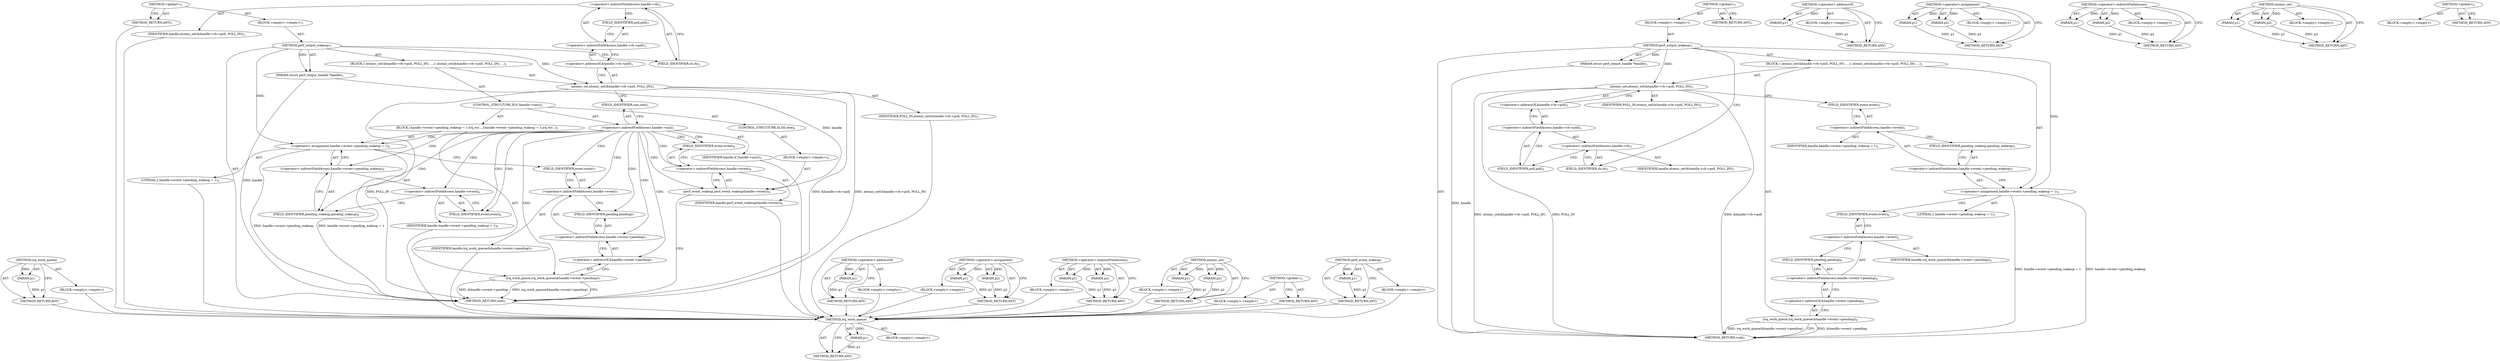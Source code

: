digraph "&lt;global&gt;" {
vulnerable_82 [label=<(METHOD,irq_work_queue)>];
vulnerable_83 [label=<(PARAM,p1)>];
vulnerable_84 [label=<(BLOCK,&lt;empty&gt;,&lt;empty&gt;)>];
vulnerable_85 [label=<(METHOD_RETURN,ANY)>];
vulnerable_6 [label=<(METHOD,&lt;global&gt;)<SUB>1</SUB>>];
vulnerable_7 [label=<(BLOCK,&lt;empty&gt;,&lt;empty&gt;)<SUB>1</SUB>>];
vulnerable_8 [label=<(METHOD,perf_output_wakeup)<SUB>1</SUB>>];
vulnerable_9 [label=<(PARAM,struct perf_output_handle *handle)<SUB>1</SUB>>];
vulnerable_10 [label=<(BLOCK,{
 	atomic_set(&amp;handle-&gt;rb-&gt;poll, POLL_IN);
 
	...,{
 	atomic_set(&amp;handle-&gt;rb-&gt;poll, POLL_IN);
 
	...)<SUB>2</SUB>>];
vulnerable_11 [label=<(atomic_set,atomic_set(&amp;handle-&gt;rb-&gt;poll, POLL_IN))<SUB>3</SUB>>];
vulnerable_12 [label=<(&lt;operator&gt;.addressOf,&amp;handle-&gt;rb-&gt;poll)<SUB>3</SUB>>];
vulnerable_13 [label=<(&lt;operator&gt;.indirectFieldAccess,handle-&gt;rb-&gt;poll)<SUB>3</SUB>>];
vulnerable_14 [label=<(&lt;operator&gt;.indirectFieldAccess,handle-&gt;rb)<SUB>3</SUB>>];
vulnerable_15 [label=<(IDENTIFIER,handle,atomic_set(&amp;handle-&gt;rb-&gt;poll, POLL_IN))<SUB>3</SUB>>];
vulnerable_16 [label=<(FIELD_IDENTIFIER,rb,rb)<SUB>3</SUB>>];
vulnerable_17 [label=<(FIELD_IDENTIFIER,poll,poll)<SUB>3</SUB>>];
vulnerable_18 [label=<(IDENTIFIER,POLL_IN,atomic_set(&amp;handle-&gt;rb-&gt;poll, POLL_IN))<SUB>3</SUB>>];
vulnerable_19 [label=<(CONTROL_STRUCTURE,IF,if (handle-&gt;nmi))<SUB>5</SUB>>];
vulnerable_20 [label=<(&lt;operator&gt;.indirectFieldAccess,handle-&gt;nmi)<SUB>5</SUB>>];
vulnerable_21 [label=<(IDENTIFIER,handle,if (handle-&gt;nmi))<SUB>5</SUB>>];
vulnerable_22 [label=<(FIELD_IDENTIFIER,nmi,nmi)<SUB>5</SUB>>];
vulnerable_23 [label=<(BLOCK,{
		handle-&gt;event-&gt;pending_wakeup = 1;
		irq_wo...,{
		handle-&gt;event-&gt;pending_wakeup = 1;
		irq_wo...)<SUB>5</SUB>>];
vulnerable_24 [label=<(&lt;operator&gt;.assignment,handle-&gt;event-&gt;pending_wakeup = 1)<SUB>6</SUB>>];
vulnerable_25 [label=<(&lt;operator&gt;.indirectFieldAccess,handle-&gt;event-&gt;pending_wakeup)<SUB>6</SUB>>];
vulnerable_26 [label=<(&lt;operator&gt;.indirectFieldAccess,handle-&gt;event)<SUB>6</SUB>>];
vulnerable_27 [label=<(IDENTIFIER,handle,handle-&gt;event-&gt;pending_wakeup = 1)<SUB>6</SUB>>];
vulnerable_28 [label=<(FIELD_IDENTIFIER,event,event)<SUB>6</SUB>>];
vulnerable_29 [label=<(FIELD_IDENTIFIER,pending_wakeup,pending_wakeup)<SUB>6</SUB>>];
vulnerable_30 [label=<(LITERAL,1,handle-&gt;event-&gt;pending_wakeup = 1)<SUB>6</SUB>>];
vulnerable_31 [label=<(irq_work_queue,irq_work_queue(&amp;handle-&gt;event-&gt;pending))<SUB>7</SUB>>];
vulnerable_32 [label=<(&lt;operator&gt;.addressOf,&amp;handle-&gt;event-&gt;pending)<SUB>7</SUB>>];
vulnerable_33 [label=<(&lt;operator&gt;.indirectFieldAccess,handle-&gt;event-&gt;pending)<SUB>7</SUB>>];
vulnerable_34 [label=<(&lt;operator&gt;.indirectFieldAccess,handle-&gt;event)<SUB>7</SUB>>];
vulnerable_35 [label=<(IDENTIFIER,handle,irq_work_queue(&amp;handle-&gt;event-&gt;pending))<SUB>7</SUB>>];
vulnerable_36 [label=<(FIELD_IDENTIFIER,event,event)<SUB>7</SUB>>];
vulnerable_37 [label=<(FIELD_IDENTIFIER,pending,pending)<SUB>7</SUB>>];
vulnerable_38 [label=<(CONTROL_STRUCTURE,ELSE,else)<SUB>9</SUB>>];
vulnerable_39 [label=<(BLOCK,&lt;empty&gt;,&lt;empty&gt;)<SUB>9</SUB>>];
vulnerable_40 [label=<(perf_event_wakeup,perf_event_wakeup(handle-&gt;event))<SUB>9</SUB>>];
vulnerable_41 [label=<(&lt;operator&gt;.indirectFieldAccess,handle-&gt;event)<SUB>9</SUB>>];
vulnerable_42 [label=<(IDENTIFIER,handle,perf_event_wakeup(handle-&gt;event))<SUB>9</SUB>>];
vulnerable_43 [label=<(FIELD_IDENTIFIER,event,event)<SUB>9</SUB>>];
vulnerable_44 [label=<(METHOD_RETURN,void)<SUB>1</SUB>>];
vulnerable_46 [label=<(METHOD_RETURN,ANY)<SUB>1</SUB>>];
vulnerable_68 [label=<(METHOD,&lt;operator&gt;.addressOf)>];
vulnerable_69 [label=<(PARAM,p1)>];
vulnerable_70 [label=<(BLOCK,&lt;empty&gt;,&lt;empty&gt;)>];
vulnerable_71 [label=<(METHOD_RETURN,ANY)>];
vulnerable_77 [label=<(METHOD,&lt;operator&gt;.assignment)>];
vulnerable_78 [label=<(PARAM,p1)>];
vulnerable_79 [label=<(PARAM,p2)>];
vulnerable_80 [label=<(BLOCK,&lt;empty&gt;,&lt;empty&gt;)>];
vulnerable_81 [label=<(METHOD_RETURN,ANY)>];
vulnerable_72 [label=<(METHOD,&lt;operator&gt;.indirectFieldAccess)>];
vulnerable_73 [label=<(PARAM,p1)>];
vulnerable_74 [label=<(PARAM,p2)>];
vulnerable_75 [label=<(BLOCK,&lt;empty&gt;,&lt;empty&gt;)>];
vulnerable_76 [label=<(METHOD_RETURN,ANY)>];
vulnerable_63 [label=<(METHOD,atomic_set)>];
vulnerable_64 [label=<(PARAM,p1)>];
vulnerable_65 [label=<(PARAM,p2)>];
vulnerable_66 [label=<(BLOCK,&lt;empty&gt;,&lt;empty&gt;)>];
vulnerable_67 [label=<(METHOD_RETURN,ANY)>];
vulnerable_57 [label=<(METHOD,&lt;global&gt;)<SUB>1</SUB>>];
vulnerable_58 [label=<(BLOCK,&lt;empty&gt;,&lt;empty&gt;)>];
vulnerable_59 [label=<(METHOD_RETURN,ANY)>];
vulnerable_86 [label=<(METHOD,perf_event_wakeup)>];
vulnerable_87 [label=<(PARAM,p1)>];
vulnerable_88 [label=<(BLOCK,&lt;empty&gt;,&lt;empty&gt;)>];
vulnerable_89 [label=<(METHOD_RETURN,ANY)>];
fixed_71 [label=<(METHOD,irq_work_queue)>];
fixed_72 [label=<(PARAM,p1)>];
fixed_73 [label=<(BLOCK,&lt;empty&gt;,&lt;empty&gt;)>];
fixed_74 [label=<(METHOD_RETURN,ANY)>];
fixed_6 [label=<(METHOD,&lt;global&gt;)<SUB>1</SUB>>];
fixed_7 [label=<(BLOCK,&lt;empty&gt;,&lt;empty&gt;)<SUB>1</SUB>>];
fixed_8 [label=<(METHOD,perf_output_wakeup)<SUB>1</SUB>>];
fixed_9 [label=<(PARAM,struct perf_output_handle *handle)<SUB>1</SUB>>];
fixed_10 [label=<(BLOCK,{
 	atomic_set(&amp;handle-&gt;rb-&gt;poll, POLL_IN);
 
	...,{
 	atomic_set(&amp;handle-&gt;rb-&gt;poll, POLL_IN);
 
	...)<SUB>2</SUB>>];
fixed_11 [label=<(atomic_set,atomic_set(&amp;handle-&gt;rb-&gt;poll, POLL_IN))<SUB>3</SUB>>];
fixed_12 [label=<(&lt;operator&gt;.addressOf,&amp;handle-&gt;rb-&gt;poll)<SUB>3</SUB>>];
fixed_13 [label=<(&lt;operator&gt;.indirectFieldAccess,handle-&gt;rb-&gt;poll)<SUB>3</SUB>>];
fixed_14 [label=<(&lt;operator&gt;.indirectFieldAccess,handle-&gt;rb)<SUB>3</SUB>>];
fixed_15 [label=<(IDENTIFIER,handle,atomic_set(&amp;handle-&gt;rb-&gt;poll, POLL_IN))<SUB>3</SUB>>];
fixed_16 [label=<(FIELD_IDENTIFIER,rb,rb)<SUB>3</SUB>>];
fixed_17 [label=<(FIELD_IDENTIFIER,poll,poll)<SUB>3</SUB>>];
fixed_18 [label=<(IDENTIFIER,POLL_IN,atomic_set(&amp;handle-&gt;rb-&gt;poll, POLL_IN))<SUB>3</SUB>>];
fixed_19 [label=<(&lt;operator&gt;.assignment,handle-&gt;event-&gt;pending_wakeup = 1)<SUB>5</SUB>>];
fixed_20 [label=<(&lt;operator&gt;.indirectFieldAccess,handle-&gt;event-&gt;pending_wakeup)<SUB>5</SUB>>];
fixed_21 [label=<(&lt;operator&gt;.indirectFieldAccess,handle-&gt;event)<SUB>5</SUB>>];
fixed_22 [label=<(IDENTIFIER,handle,handle-&gt;event-&gt;pending_wakeup = 1)<SUB>5</SUB>>];
fixed_23 [label=<(FIELD_IDENTIFIER,event,event)<SUB>5</SUB>>];
fixed_24 [label=<(FIELD_IDENTIFIER,pending_wakeup,pending_wakeup)<SUB>5</SUB>>];
fixed_25 [label=<(LITERAL,1,handle-&gt;event-&gt;pending_wakeup = 1)<SUB>5</SUB>>];
fixed_26 [label=<(irq_work_queue,irq_work_queue(&amp;handle-&gt;event-&gt;pending))<SUB>6</SUB>>];
fixed_27 [label=<(&lt;operator&gt;.addressOf,&amp;handle-&gt;event-&gt;pending)<SUB>6</SUB>>];
fixed_28 [label=<(&lt;operator&gt;.indirectFieldAccess,handle-&gt;event-&gt;pending)<SUB>6</SUB>>];
fixed_29 [label=<(&lt;operator&gt;.indirectFieldAccess,handle-&gt;event)<SUB>6</SUB>>];
fixed_30 [label=<(IDENTIFIER,handle,irq_work_queue(&amp;handle-&gt;event-&gt;pending))<SUB>6</SUB>>];
fixed_31 [label=<(FIELD_IDENTIFIER,event,event)<SUB>6</SUB>>];
fixed_32 [label=<(FIELD_IDENTIFIER,pending,pending)<SUB>6</SUB>>];
fixed_33 [label=<(METHOD_RETURN,void)<SUB>1</SUB>>];
fixed_35 [label=<(METHOD_RETURN,ANY)<SUB>1</SUB>>];
fixed_57 [label=<(METHOD,&lt;operator&gt;.addressOf)>];
fixed_58 [label=<(PARAM,p1)>];
fixed_59 [label=<(BLOCK,&lt;empty&gt;,&lt;empty&gt;)>];
fixed_60 [label=<(METHOD_RETURN,ANY)>];
fixed_66 [label=<(METHOD,&lt;operator&gt;.assignment)>];
fixed_67 [label=<(PARAM,p1)>];
fixed_68 [label=<(PARAM,p2)>];
fixed_69 [label=<(BLOCK,&lt;empty&gt;,&lt;empty&gt;)>];
fixed_70 [label=<(METHOD_RETURN,ANY)>];
fixed_61 [label=<(METHOD,&lt;operator&gt;.indirectFieldAccess)>];
fixed_62 [label=<(PARAM,p1)>];
fixed_63 [label=<(PARAM,p2)>];
fixed_64 [label=<(BLOCK,&lt;empty&gt;,&lt;empty&gt;)>];
fixed_65 [label=<(METHOD_RETURN,ANY)>];
fixed_52 [label=<(METHOD,atomic_set)>];
fixed_53 [label=<(PARAM,p1)>];
fixed_54 [label=<(PARAM,p2)>];
fixed_55 [label=<(BLOCK,&lt;empty&gt;,&lt;empty&gt;)>];
fixed_56 [label=<(METHOD_RETURN,ANY)>];
fixed_46 [label=<(METHOD,&lt;global&gt;)<SUB>1</SUB>>];
fixed_47 [label=<(BLOCK,&lt;empty&gt;,&lt;empty&gt;)>];
fixed_48 [label=<(METHOD_RETURN,ANY)>];
vulnerable_82 -> vulnerable_83  [key=0, label="AST: "];
vulnerable_82 -> vulnerable_83  [key=1, label="DDG: "];
vulnerable_82 -> vulnerable_84  [key=0, label="AST: "];
vulnerable_82 -> vulnerable_85  [key=0, label="AST: "];
vulnerable_82 -> vulnerable_85  [key=1, label="CFG: "];
vulnerable_83 -> vulnerable_85  [key=0, label="DDG: p1"];
vulnerable_84 -> fixed_71  [key=0];
vulnerable_85 -> fixed_71  [key=0];
vulnerable_6 -> vulnerable_7  [key=0, label="AST: "];
vulnerable_6 -> vulnerable_46  [key=0, label="AST: "];
vulnerable_6 -> vulnerable_46  [key=1, label="CFG: "];
vulnerable_7 -> vulnerable_8  [key=0, label="AST: "];
vulnerable_8 -> vulnerable_9  [key=0, label="AST: "];
vulnerable_8 -> vulnerable_9  [key=1, label="DDG: "];
vulnerable_8 -> vulnerable_10  [key=0, label="AST: "];
vulnerable_8 -> vulnerable_44  [key=0, label="AST: "];
vulnerable_8 -> vulnerable_16  [key=0, label="CFG: "];
vulnerable_8 -> vulnerable_11  [key=0, label="DDG: "];
vulnerable_8 -> vulnerable_24  [key=0, label="DDG: "];
vulnerable_9 -> vulnerable_44  [key=0, label="DDG: handle"];
vulnerable_9 -> vulnerable_40  [key=0, label="DDG: handle"];
vulnerable_10 -> vulnerable_11  [key=0, label="AST: "];
vulnerable_10 -> vulnerable_19  [key=0, label="AST: "];
vulnerable_11 -> vulnerable_12  [key=0, label="AST: "];
vulnerable_11 -> vulnerable_18  [key=0, label="AST: "];
vulnerable_11 -> vulnerable_22  [key=0, label="CFG: "];
vulnerable_11 -> vulnerable_44  [key=0, label="DDG: &amp;handle-&gt;rb-&gt;poll"];
vulnerable_11 -> vulnerable_44  [key=1, label="DDG: atomic_set(&amp;handle-&gt;rb-&gt;poll, POLL_IN)"];
vulnerable_11 -> vulnerable_44  [key=2, label="DDG: POLL_IN"];
vulnerable_12 -> vulnerable_13  [key=0, label="AST: "];
vulnerable_12 -> vulnerable_11  [key=0, label="CFG: "];
vulnerable_13 -> vulnerable_14  [key=0, label="AST: "];
vulnerable_13 -> vulnerable_17  [key=0, label="AST: "];
vulnerable_13 -> vulnerable_12  [key=0, label="CFG: "];
vulnerable_14 -> vulnerable_15  [key=0, label="AST: "];
vulnerable_14 -> vulnerable_16  [key=0, label="AST: "];
vulnerable_14 -> vulnerable_17  [key=0, label="CFG: "];
vulnerable_15 -> fixed_71  [key=0];
vulnerable_16 -> vulnerable_14  [key=0, label="CFG: "];
vulnerable_17 -> vulnerable_13  [key=0, label="CFG: "];
vulnerable_18 -> fixed_71  [key=0];
vulnerable_19 -> vulnerable_20  [key=0, label="AST: "];
vulnerable_19 -> vulnerable_23  [key=0, label="AST: "];
vulnerable_19 -> vulnerable_38  [key=0, label="AST: "];
vulnerable_20 -> vulnerable_21  [key=0, label="AST: "];
vulnerable_20 -> vulnerable_22  [key=0, label="AST: "];
vulnerable_20 -> vulnerable_28  [key=0, label="CFG: "];
vulnerable_20 -> vulnerable_28  [key=1, label="CDG: "];
vulnerable_20 -> vulnerable_43  [key=0, label="CFG: "];
vulnerable_20 -> vulnerable_43  [key=1, label="CDG: "];
vulnerable_20 -> vulnerable_40  [key=0, label="CDG: "];
vulnerable_20 -> vulnerable_24  [key=0, label="CDG: "];
vulnerable_20 -> vulnerable_29  [key=0, label="CDG: "];
vulnerable_20 -> vulnerable_34  [key=0, label="CDG: "];
vulnerable_20 -> vulnerable_32  [key=0, label="CDG: "];
vulnerable_20 -> vulnerable_33  [key=0, label="CDG: "];
vulnerable_20 -> vulnerable_26  [key=0, label="CDG: "];
vulnerable_20 -> vulnerable_36  [key=0, label="CDG: "];
vulnerable_20 -> vulnerable_37  [key=0, label="CDG: "];
vulnerable_20 -> vulnerable_25  [key=0, label="CDG: "];
vulnerable_20 -> vulnerable_41  [key=0, label="CDG: "];
vulnerable_20 -> vulnerable_31  [key=0, label="CDG: "];
vulnerable_21 -> fixed_71  [key=0];
vulnerable_22 -> vulnerable_20  [key=0, label="CFG: "];
vulnerable_23 -> vulnerable_24  [key=0, label="AST: "];
vulnerable_23 -> vulnerable_31  [key=0, label="AST: "];
vulnerable_24 -> vulnerable_25  [key=0, label="AST: "];
vulnerable_24 -> vulnerable_30  [key=0, label="AST: "];
vulnerable_24 -> vulnerable_36  [key=0, label="CFG: "];
vulnerable_24 -> vulnerable_44  [key=0, label="DDG: handle-&gt;event-&gt;pending_wakeup"];
vulnerable_24 -> vulnerable_44  [key=1, label="DDG: handle-&gt;event-&gt;pending_wakeup = 1"];
vulnerable_25 -> vulnerable_26  [key=0, label="AST: "];
vulnerable_25 -> vulnerable_29  [key=0, label="AST: "];
vulnerable_25 -> vulnerable_24  [key=0, label="CFG: "];
vulnerable_26 -> vulnerable_27  [key=0, label="AST: "];
vulnerable_26 -> vulnerable_28  [key=0, label="AST: "];
vulnerable_26 -> vulnerable_29  [key=0, label="CFG: "];
vulnerable_27 -> fixed_71  [key=0];
vulnerable_28 -> vulnerable_26  [key=0, label="CFG: "];
vulnerable_29 -> vulnerable_25  [key=0, label="CFG: "];
vulnerable_30 -> fixed_71  [key=0];
vulnerable_31 -> vulnerable_32  [key=0, label="AST: "];
vulnerable_31 -> vulnerable_44  [key=0, label="CFG: "];
vulnerable_31 -> vulnerable_44  [key=1, label="DDG: &amp;handle-&gt;event-&gt;pending"];
vulnerable_31 -> vulnerable_44  [key=2, label="DDG: irq_work_queue(&amp;handle-&gt;event-&gt;pending)"];
vulnerable_32 -> vulnerable_33  [key=0, label="AST: "];
vulnerable_32 -> vulnerable_31  [key=0, label="CFG: "];
vulnerable_33 -> vulnerable_34  [key=0, label="AST: "];
vulnerable_33 -> vulnerable_37  [key=0, label="AST: "];
vulnerable_33 -> vulnerable_32  [key=0, label="CFG: "];
vulnerable_34 -> vulnerable_35  [key=0, label="AST: "];
vulnerable_34 -> vulnerable_36  [key=0, label="AST: "];
vulnerable_34 -> vulnerable_37  [key=0, label="CFG: "];
vulnerable_35 -> fixed_71  [key=0];
vulnerable_36 -> vulnerable_34  [key=0, label="CFG: "];
vulnerable_37 -> vulnerable_33  [key=0, label="CFG: "];
vulnerable_38 -> vulnerable_39  [key=0, label="AST: "];
vulnerable_39 -> vulnerable_40  [key=0, label="AST: "];
vulnerable_40 -> vulnerable_41  [key=0, label="AST: "];
vulnerable_40 -> vulnerable_44  [key=0, label="CFG: "];
vulnerable_41 -> vulnerable_42  [key=0, label="AST: "];
vulnerable_41 -> vulnerable_43  [key=0, label="AST: "];
vulnerable_41 -> vulnerable_40  [key=0, label="CFG: "];
vulnerable_42 -> fixed_71  [key=0];
vulnerable_43 -> vulnerable_41  [key=0, label="CFG: "];
vulnerable_44 -> fixed_71  [key=0];
vulnerable_46 -> fixed_71  [key=0];
vulnerable_68 -> vulnerable_69  [key=0, label="AST: "];
vulnerable_68 -> vulnerable_69  [key=1, label="DDG: "];
vulnerable_68 -> vulnerable_70  [key=0, label="AST: "];
vulnerable_68 -> vulnerable_71  [key=0, label="AST: "];
vulnerable_68 -> vulnerable_71  [key=1, label="CFG: "];
vulnerable_69 -> vulnerable_71  [key=0, label="DDG: p1"];
vulnerable_70 -> fixed_71  [key=0];
vulnerable_71 -> fixed_71  [key=0];
vulnerable_77 -> vulnerable_78  [key=0, label="AST: "];
vulnerable_77 -> vulnerable_78  [key=1, label="DDG: "];
vulnerable_77 -> vulnerable_80  [key=0, label="AST: "];
vulnerable_77 -> vulnerable_79  [key=0, label="AST: "];
vulnerable_77 -> vulnerable_79  [key=1, label="DDG: "];
vulnerable_77 -> vulnerable_81  [key=0, label="AST: "];
vulnerable_77 -> vulnerable_81  [key=1, label="CFG: "];
vulnerable_78 -> vulnerable_81  [key=0, label="DDG: p1"];
vulnerable_79 -> vulnerable_81  [key=0, label="DDG: p2"];
vulnerable_80 -> fixed_71  [key=0];
vulnerable_81 -> fixed_71  [key=0];
vulnerable_72 -> vulnerable_73  [key=0, label="AST: "];
vulnerable_72 -> vulnerable_73  [key=1, label="DDG: "];
vulnerable_72 -> vulnerable_75  [key=0, label="AST: "];
vulnerable_72 -> vulnerable_74  [key=0, label="AST: "];
vulnerable_72 -> vulnerable_74  [key=1, label="DDG: "];
vulnerable_72 -> vulnerable_76  [key=0, label="AST: "];
vulnerable_72 -> vulnerable_76  [key=1, label="CFG: "];
vulnerable_73 -> vulnerable_76  [key=0, label="DDG: p1"];
vulnerable_74 -> vulnerable_76  [key=0, label="DDG: p2"];
vulnerable_75 -> fixed_71  [key=0];
vulnerable_76 -> fixed_71  [key=0];
vulnerable_63 -> vulnerable_64  [key=0, label="AST: "];
vulnerable_63 -> vulnerable_64  [key=1, label="DDG: "];
vulnerable_63 -> vulnerable_66  [key=0, label="AST: "];
vulnerable_63 -> vulnerable_65  [key=0, label="AST: "];
vulnerable_63 -> vulnerable_65  [key=1, label="DDG: "];
vulnerable_63 -> vulnerable_67  [key=0, label="AST: "];
vulnerable_63 -> vulnerable_67  [key=1, label="CFG: "];
vulnerable_64 -> vulnerable_67  [key=0, label="DDG: p1"];
vulnerable_65 -> vulnerable_67  [key=0, label="DDG: p2"];
vulnerable_66 -> fixed_71  [key=0];
vulnerable_67 -> fixed_71  [key=0];
vulnerable_57 -> vulnerable_58  [key=0, label="AST: "];
vulnerable_57 -> vulnerable_59  [key=0, label="AST: "];
vulnerable_57 -> vulnerable_59  [key=1, label="CFG: "];
vulnerable_58 -> fixed_71  [key=0];
vulnerable_59 -> fixed_71  [key=0];
vulnerable_86 -> vulnerable_87  [key=0, label="AST: "];
vulnerable_86 -> vulnerable_87  [key=1, label="DDG: "];
vulnerable_86 -> vulnerable_88  [key=0, label="AST: "];
vulnerable_86 -> vulnerable_89  [key=0, label="AST: "];
vulnerable_86 -> vulnerable_89  [key=1, label="CFG: "];
vulnerable_87 -> vulnerable_89  [key=0, label="DDG: p1"];
vulnerable_88 -> fixed_71  [key=0];
vulnerable_89 -> fixed_71  [key=0];
fixed_71 -> fixed_72  [key=0, label="AST: "];
fixed_71 -> fixed_72  [key=1, label="DDG: "];
fixed_71 -> fixed_73  [key=0, label="AST: "];
fixed_71 -> fixed_74  [key=0, label="AST: "];
fixed_71 -> fixed_74  [key=1, label="CFG: "];
fixed_72 -> fixed_74  [key=0, label="DDG: p1"];
fixed_6 -> fixed_7  [key=0, label="AST: "];
fixed_6 -> fixed_35  [key=0, label="AST: "];
fixed_6 -> fixed_35  [key=1, label="CFG: "];
fixed_7 -> fixed_8  [key=0, label="AST: "];
fixed_8 -> fixed_9  [key=0, label="AST: "];
fixed_8 -> fixed_9  [key=1, label="DDG: "];
fixed_8 -> fixed_10  [key=0, label="AST: "];
fixed_8 -> fixed_33  [key=0, label="AST: "];
fixed_8 -> fixed_16  [key=0, label="CFG: "];
fixed_8 -> fixed_19  [key=0, label="DDG: "];
fixed_8 -> fixed_11  [key=0, label="DDG: "];
fixed_9 -> fixed_33  [key=0, label="DDG: handle"];
fixed_10 -> fixed_11  [key=0, label="AST: "];
fixed_10 -> fixed_19  [key=0, label="AST: "];
fixed_10 -> fixed_26  [key=0, label="AST: "];
fixed_11 -> fixed_12  [key=0, label="AST: "];
fixed_11 -> fixed_18  [key=0, label="AST: "];
fixed_11 -> fixed_23  [key=0, label="CFG: "];
fixed_11 -> fixed_33  [key=0, label="DDG: &amp;handle-&gt;rb-&gt;poll"];
fixed_11 -> fixed_33  [key=1, label="DDG: atomic_set(&amp;handle-&gt;rb-&gt;poll, POLL_IN)"];
fixed_11 -> fixed_33  [key=2, label="DDG: POLL_IN"];
fixed_12 -> fixed_13  [key=0, label="AST: "];
fixed_12 -> fixed_11  [key=0, label="CFG: "];
fixed_13 -> fixed_14  [key=0, label="AST: "];
fixed_13 -> fixed_17  [key=0, label="AST: "];
fixed_13 -> fixed_12  [key=0, label="CFG: "];
fixed_14 -> fixed_15  [key=0, label="AST: "];
fixed_14 -> fixed_16  [key=0, label="AST: "];
fixed_14 -> fixed_17  [key=0, label="CFG: "];
fixed_16 -> fixed_14  [key=0, label="CFG: "];
fixed_17 -> fixed_13  [key=0, label="CFG: "];
fixed_19 -> fixed_20  [key=0, label="AST: "];
fixed_19 -> fixed_25  [key=0, label="AST: "];
fixed_19 -> fixed_31  [key=0, label="CFG: "];
fixed_19 -> fixed_33  [key=0, label="DDG: handle-&gt;event-&gt;pending_wakeup"];
fixed_19 -> fixed_33  [key=1, label="DDG: handle-&gt;event-&gt;pending_wakeup = 1"];
fixed_20 -> fixed_21  [key=0, label="AST: "];
fixed_20 -> fixed_24  [key=0, label="AST: "];
fixed_20 -> fixed_19  [key=0, label="CFG: "];
fixed_21 -> fixed_22  [key=0, label="AST: "];
fixed_21 -> fixed_23  [key=0, label="AST: "];
fixed_21 -> fixed_24  [key=0, label="CFG: "];
fixed_23 -> fixed_21  [key=0, label="CFG: "];
fixed_24 -> fixed_20  [key=0, label="CFG: "];
fixed_26 -> fixed_27  [key=0, label="AST: "];
fixed_26 -> fixed_33  [key=0, label="CFG: "];
fixed_26 -> fixed_33  [key=1, label="DDG: &amp;handle-&gt;event-&gt;pending"];
fixed_26 -> fixed_33  [key=2, label="DDG: irq_work_queue(&amp;handle-&gt;event-&gt;pending)"];
fixed_27 -> fixed_28  [key=0, label="AST: "];
fixed_27 -> fixed_26  [key=0, label="CFG: "];
fixed_28 -> fixed_29  [key=0, label="AST: "];
fixed_28 -> fixed_32  [key=0, label="AST: "];
fixed_28 -> fixed_27  [key=0, label="CFG: "];
fixed_29 -> fixed_30  [key=0, label="AST: "];
fixed_29 -> fixed_31  [key=0, label="AST: "];
fixed_29 -> fixed_32  [key=0, label="CFG: "];
fixed_31 -> fixed_29  [key=0, label="CFG: "];
fixed_32 -> fixed_28  [key=0, label="CFG: "];
fixed_57 -> fixed_58  [key=0, label="AST: "];
fixed_57 -> fixed_58  [key=1, label="DDG: "];
fixed_57 -> fixed_59  [key=0, label="AST: "];
fixed_57 -> fixed_60  [key=0, label="AST: "];
fixed_57 -> fixed_60  [key=1, label="CFG: "];
fixed_58 -> fixed_60  [key=0, label="DDG: p1"];
fixed_66 -> fixed_67  [key=0, label="AST: "];
fixed_66 -> fixed_67  [key=1, label="DDG: "];
fixed_66 -> fixed_69  [key=0, label="AST: "];
fixed_66 -> fixed_68  [key=0, label="AST: "];
fixed_66 -> fixed_68  [key=1, label="DDG: "];
fixed_66 -> fixed_70  [key=0, label="AST: "];
fixed_66 -> fixed_70  [key=1, label="CFG: "];
fixed_67 -> fixed_70  [key=0, label="DDG: p1"];
fixed_68 -> fixed_70  [key=0, label="DDG: p2"];
fixed_61 -> fixed_62  [key=0, label="AST: "];
fixed_61 -> fixed_62  [key=1, label="DDG: "];
fixed_61 -> fixed_64  [key=0, label="AST: "];
fixed_61 -> fixed_63  [key=0, label="AST: "];
fixed_61 -> fixed_63  [key=1, label="DDG: "];
fixed_61 -> fixed_65  [key=0, label="AST: "];
fixed_61 -> fixed_65  [key=1, label="CFG: "];
fixed_62 -> fixed_65  [key=0, label="DDG: p1"];
fixed_63 -> fixed_65  [key=0, label="DDG: p2"];
fixed_52 -> fixed_53  [key=0, label="AST: "];
fixed_52 -> fixed_53  [key=1, label="DDG: "];
fixed_52 -> fixed_55  [key=0, label="AST: "];
fixed_52 -> fixed_54  [key=0, label="AST: "];
fixed_52 -> fixed_54  [key=1, label="DDG: "];
fixed_52 -> fixed_56  [key=0, label="AST: "];
fixed_52 -> fixed_56  [key=1, label="CFG: "];
fixed_53 -> fixed_56  [key=0, label="DDG: p1"];
fixed_54 -> fixed_56  [key=0, label="DDG: p2"];
fixed_46 -> fixed_47  [key=0, label="AST: "];
fixed_46 -> fixed_48  [key=0, label="AST: "];
fixed_46 -> fixed_48  [key=1, label="CFG: "];
}
